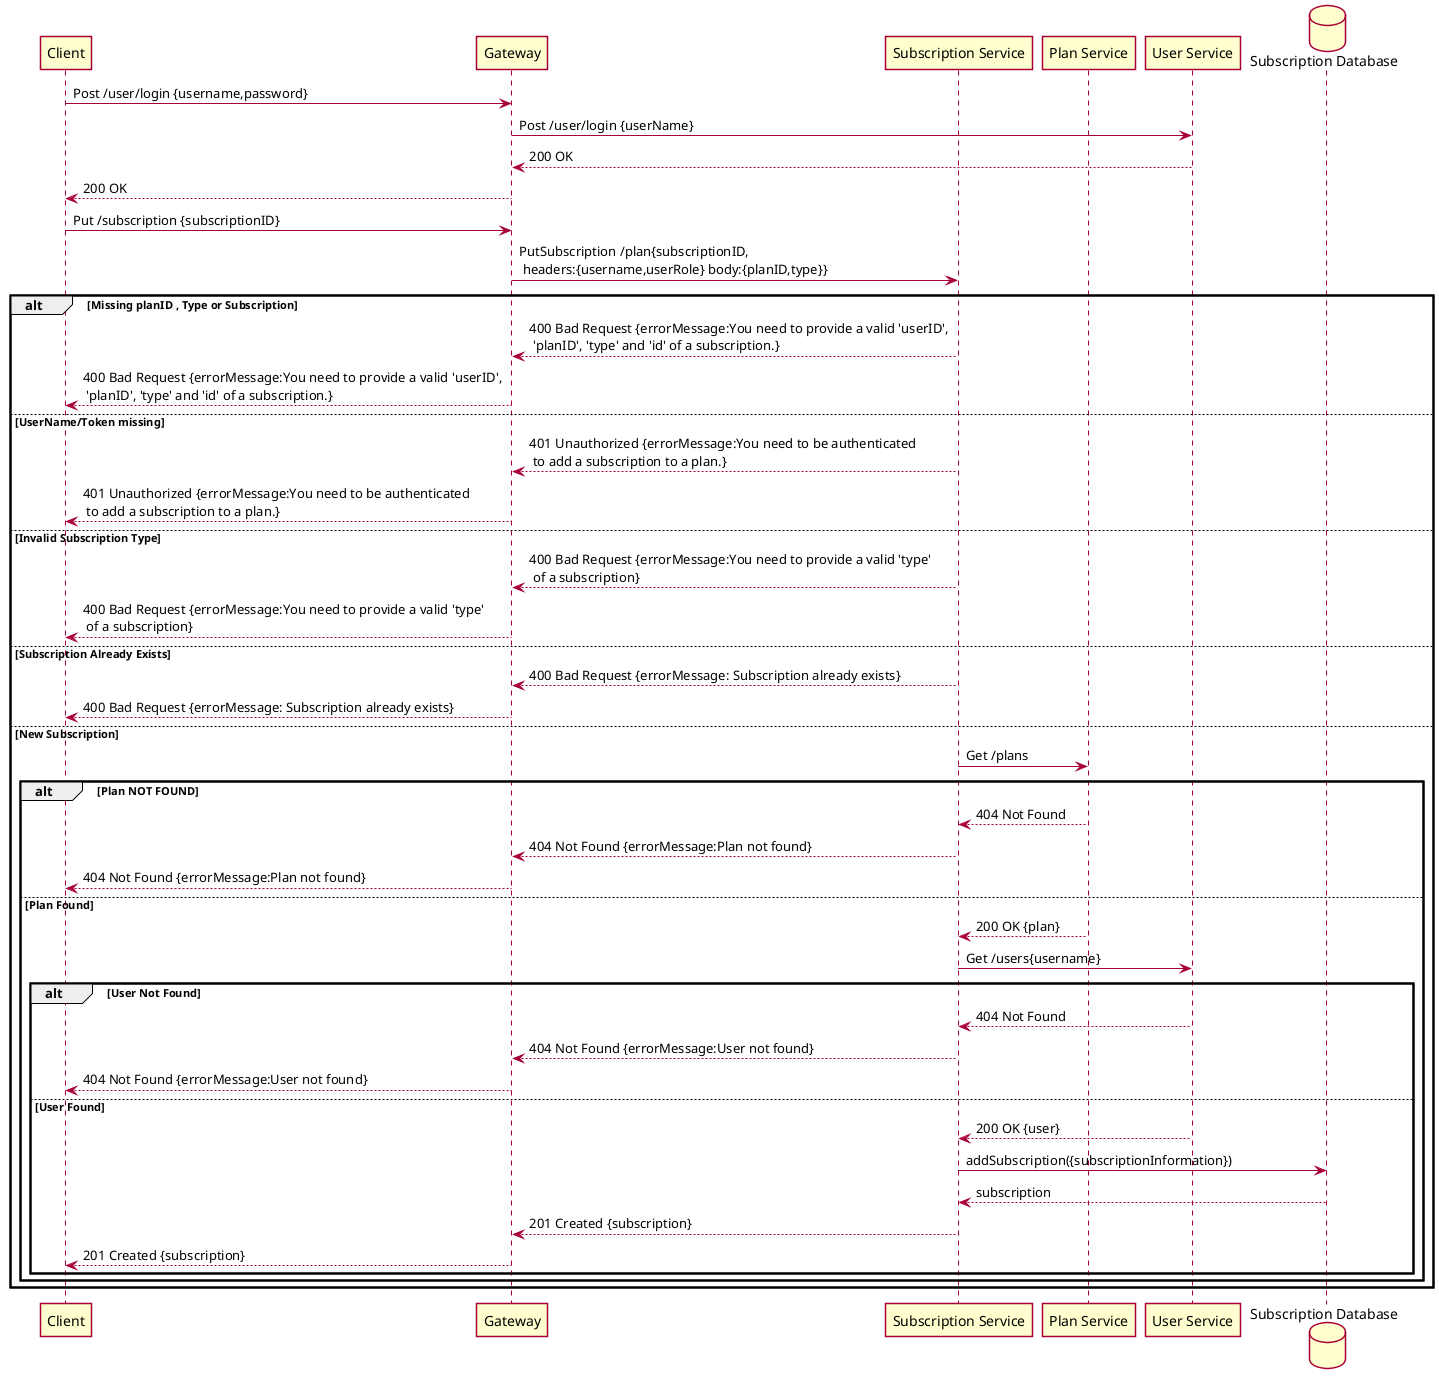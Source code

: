 @startuml
'https://plantuml.com/sequence-diagram

skin rose
skinparam shadowing false
participant "Client" as CL
participant "Gateway" as Gateway
participant "Subscription Service" as SS
participant "Plan Service" as PS
participant "User Service" as US
database  "Subscription Database" as DB

CL -> Gateway : Post /user/login {username,password}
Gateway -> US: Post /user/login {userName}
US --> Gateway: 200 OK
Gateway --> CL: 200 OK
CL-> Gateway : Put /subscription {subscriptionID}
Gateway -> SS : PutSubscription /plan{subscriptionID,\n headers:{username,userRole} body:{planID,type}}
alt Missing planID , Type or Subscription
 SS--> Gateway: 400 Bad Request {errorMessage:You need to provide a valid 'userID', \n 'planID', 'type' and 'id' of a subscription.}
 Gateway --> CL: 400 Bad Request {errorMessage:You need to provide a valid 'userID', \n 'planID', 'type' and 'id' of a subscription.}
else UserName/Token missing
 SS --> Gateway: 401 Unauthorized {errorMessage:You need to be authenticated \n to add a subscription to a plan.}
 Gateway--> CL: 401 Unauthorized {errorMessage:You need to be authenticated \n to add a subscription to a plan.}
else Invalid Subscription Type
 SS --> Gateway: 400 Bad Request {errorMessage:You need to provide a valid 'type'\n of a subscription}
 Gateway --> CL: 400 Bad Request {errorMessage:You need to provide a valid 'type'\n of a subscription}
else Subscription Already Exists
 SS--> Gateway: 400 Bad Request {errorMessage: Subscription already exists}
 Gateway --> CL: 400 Bad Request {errorMessage: Subscription already exists}
else New Subscription
 SS -> PS : Get /plans
alt   Plan NOT FOUND
 PS --> SS: 404 Not Found
 SS --> Gateway : 404 Not Found {errorMessage:Plan not found}
 Gateway --> CL: 404 Not Found {errorMessage:Plan not found}
else Plan Found
 PS --> SS: 200 OK {plan}
 SS -> US: Get /users{username}
alt User Not Found
 US-->SS: 404 Not Found
 SS--> Gateway: 404 Not Found {errorMessage:User not found}
 Gateway --> CL: 404 Not Found {errorMessage:User not found}
else User Found
 US --> SS: 200 OK {user}
 SS ->DB : addSubscription({subscriptionInformation})
 DB--> SS: subscription
 SS --> Gateway: 201 Created {subscription}
 Gateway --> CL: 201 Created {subscription}
end
end
end
@enduml